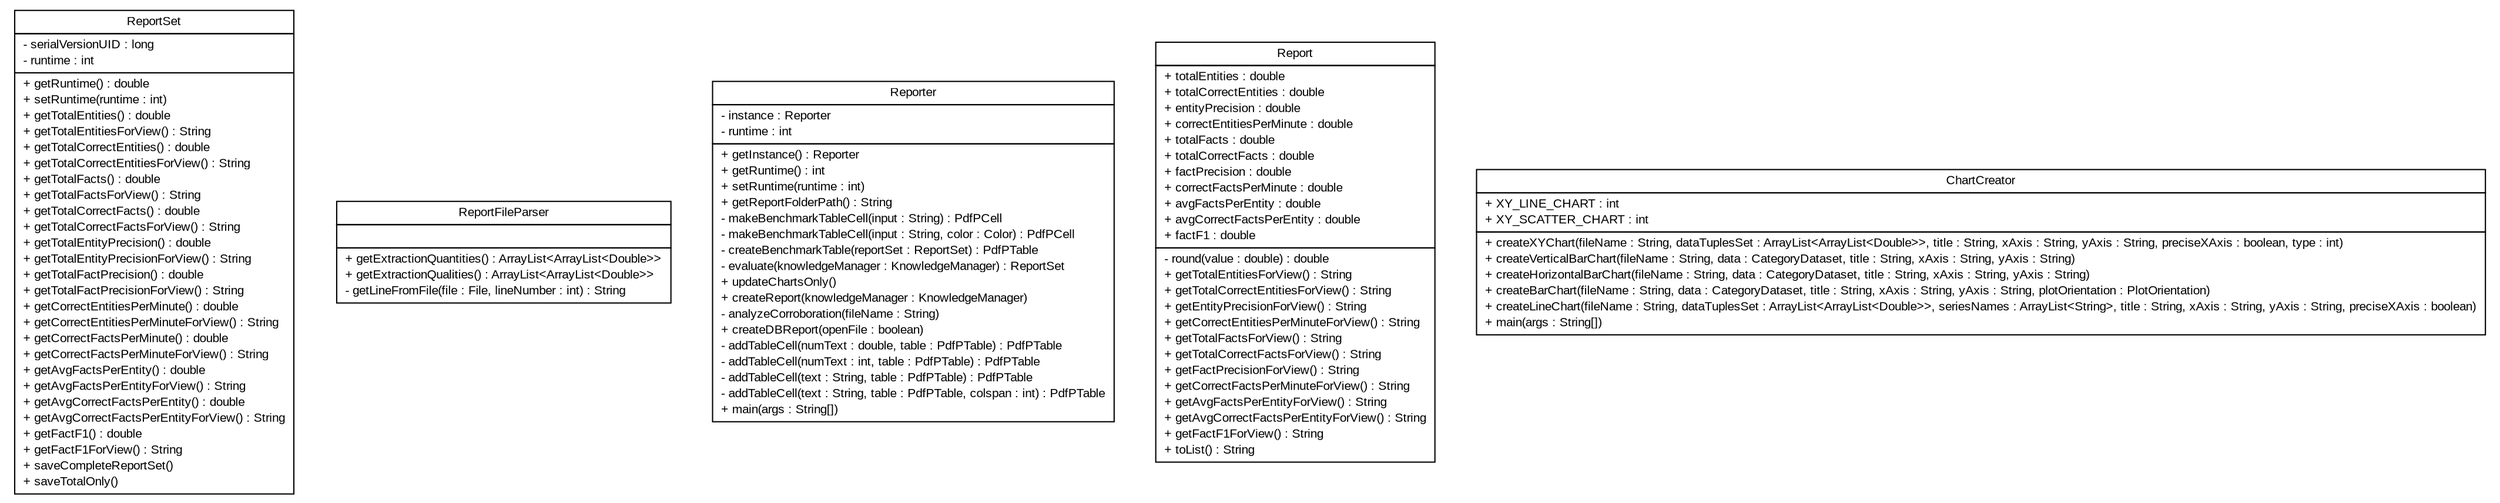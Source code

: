 #!/usr/local/bin/dot
#
# Class diagram 
# Generated by UMLGraph version 5.2 (http://www.umlgraph.org/)
#

digraph G {
	edge [fontname="arial",fontsize=10,labelfontname="arial",labelfontsize=10];
	node [fontname="arial",fontsize=10,shape=plaintext];
	nodesep=0.25;
	ranksep=0.5;
	// tud.iir.reporting.ReportSet
	c6494 [label=<<table title="tud.iir.reporting.ReportSet" border="0" cellborder="1" cellspacing="0" cellpadding="2" port="p" href="./ReportSet.html">
		<tr><td><table border="0" cellspacing="0" cellpadding="1">
<tr><td align="center" balign="center"> ReportSet </td></tr>
		</table></td></tr>
		<tr><td><table border="0" cellspacing="0" cellpadding="1">
<tr><td align="left" balign="left"> - serialVersionUID : long </td></tr>
<tr><td align="left" balign="left"> - runtime : int </td></tr>
		</table></td></tr>
		<tr><td><table border="0" cellspacing="0" cellpadding="1">
<tr><td align="left" balign="left"> + getRuntime() : double </td></tr>
<tr><td align="left" balign="left"> + setRuntime(runtime : int) </td></tr>
<tr><td align="left" balign="left"> + getTotalEntities() : double </td></tr>
<tr><td align="left" balign="left"> + getTotalEntitiesForView() : String </td></tr>
<tr><td align="left" balign="left"> + getTotalCorrectEntities() : double </td></tr>
<tr><td align="left" balign="left"> + getTotalCorrectEntitiesForView() : String </td></tr>
<tr><td align="left" balign="left"> + getTotalFacts() : double </td></tr>
<tr><td align="left" balign="left"> + getTotalFactsForView() : String </td></tr>
<tr><td align="left" balign="left"> + getTotalCorrectFacts() : double </td></tr>
<tr><td align="left" balign="left"> + getTotalCorrectFactsForView() : String </td></tr>
<tr><td align="left" balign="left"> + getTotalEntityPrecision() : double </td></tr>
<tr><td align="left" balign="left"> + getTotalEntityPrecisionForView() : String </td></tr>
<tr><td align="left" balign="left"> + getTotalFactPrecision() : double </td></tr>
<tr><td align="left" balign="left"> + getTotalFactPrecisionForView() : String </td></tr>
<tr><td align="left" balign="left"> + getCorrectEntitiesPerMinute() : double </td></tr>
<tr><td align="left" balign="left"> + getCorrectEntitiesPerMinuteForView() : String </td></tr>
<tr><td align="left" balign="left"> + getCorrectFactsPerMinute() : double </td></tr>
<tr><td align="left" balign="left"> + getCorrectFactsPerMinuteForView() : String </td></tr>
<tr><td align="left" balign="left"> + getAvgFactsPerEntity() : double </td></tr>
<tr><td align="left" balign="left"> + getAvgFactsPerEntityForView() : String </td></tr>
<tr><td align="left" balign="left"> + getAvgCorrectFactsPerEntity() : double </td></tr>
<tr><td align="left" balign="left"> + getAvgCorrectFactsPerEntityForView() : String </td></tr>
<tr><td align="left" balign="left"> + getFactF1() : double </td></tr>
<tr><td align="left" balign="left"> + getFactF1ForView() : String </td></tr>
<tr><td align="left" balign="left"> + saveCompleteReportSet() </td></tr>
<tr><td align="left" balign="left"> + saveTotalOnly() </td></tr>
		</table></td></tr>
		</table>>, fontname="arial", fontcolor="black", fontsize=10.0];
	// tud.iir.reporting.ReportFileParser
	c6495 [label=<<table title="tud.iir.reporting.ReportFileParser" border="0" cellborder="1" cellspacing="0" cellpadding="2" port="p" href="./ReportFileParser.html">
		<tr><td><table border="0" cellspacing="0" cellpadding="1">
<tr><td align="center" balign="center"> ReportFileParser </td></tr>
		</table></td></tr>
		<tr><td><table border="0" cellspacing="0" cellpadding="1">
<tr><td align="left" balign="left">  </td></tr>
		</table></td></tr>
		<tr><td><table border="0" cellspacing="0" cellpadding="1">
<tr><td align="left" balign="left"> + getExtractionQuantities() : ArrayList&lt;ArrayList&lt;Double&gt;&gt; </td></tr>
<tr><td align="left" balign="left"> + getExtractionQualities() : ArrayList&lt;ArrayList&lt;Double&gt;&gt; </td></tr>
<tr><td align="left" balign="left"> - getLineFromFile(file : File, lineNumber : int) : String </td></tr>
		</table></td></tr>
		</table>>, fontname="arial", fontcolor="black", fontsize=10.0];
	// tud.iir.reporting.Reporter
	c6496 [label=<<table title="tud.iir.reporting.Reporter" border="0" cellborder="1" cellspacing="0" cellpadding="2" port="p" href="./Reporter.html">
		<tr><td><table border="0" cellspacing="0" cellpadding="1">
<tr><td align="center" balign="center"> Reporter </td></tr>
		</table></td></tr>
		<tr><td><table border="0" cellspacing="0" cellpadding="1">
<tr><td align="left" balign="left"> - instance : Reporter </td></tr>
<tr><td align="left" balign="left"> - runtime : int </td></tr>
		</table></td></tr>
		<tr><td><table border="0" cellspacing="0" cellpadding="1">
<tr><td align="left" balign="left"> + getInstance() : Reporter </td></tr>
<tr><td align="left" balign="left"> + getRuntime() : int </td></tr>
<tr><td align="left" balign="left"> + setRuntime(runtime : int) </td></tr>
<tr><td align="left" balign="left"> + getReportFolderPath() : String </td></tr>
<tr><td align="left" balign="left"> - makeBenchmarkTableCell(input : String) : PdfPCell </td></tr>
<tr><td align="left" balign="left"> - makeBenchmarkTableCell(input : String, color : Color) : PdfPCell </td></tr>
<tr><td align="left" balign="left"> - createBenchmarkTable(reportSet : ReportSet) : PdfPTable </td></tr>
<tr><td align="left" balign="left"> - evaluate(knowledgeManager : KnowledgeManager) : ReportSet </td></tr>
<tr><td align="left" balign="left"> + updateChartsOnly() </td></tr>
<tr><td align="left" balign="left"> + createReport(knowledgeManager : KnowledgeManager) </td></tr>
<tr><td align="left" balign="left"> - analyzeCorroboration(fileName : String) </td></tr>
<tr><td align="left" balign="left"> + createDBReport(openFile : boolean) </td></tr>
<tr><td align="left" balign="left"> - addTableCell(numText : double, table : PdfPTable) : PdfPTable </td></tr>
<tr><td align="left" balign="left"> - addTableCell(numText : int, table : PdfPTable) : PdfPTable </td></tr>
<tr><td align="left" balign="left"> - addTableCell(text : String, table : PdfPTable) : PdfPTable </td></tr>
<tr><td align="left" balign="left"> - addTableCell(text : String, table : PdfPTable, colspan : int) : PdfPTable </td></tr>
<tr><td align="left" balign="left"> + main(args : String[]) </td></tr>
		</table></td></tr>
		</table>>, fontname="arial", fontcolor="black", fontsize=10.0];
	// tud.iir.reporting.Report
	c6497 [label=<<table title="tud.iir.reporting.Report" border="0" cellborder="1" cellspacing="0" cellpadding="2" port="p" href="./Report.html">
		<tr><td><table border="0" cellspacing="0" cellpadding="1">
<tr><td align="center" balign="center"> Report </td></tr>
		</table></td></tr>
		<tr><td><table border="0" cellspacing="0" cellpadding="1">
<tr><td align="left" balign="left"> + totalEntities : double </td></tr>
<tr><td align="left" balign="left"> + totalCorrectEntities : double </td></tr>
<tr><td align="left" balign="left"> + entityPrecision : double </td></tr>
<tr><td align="left" balign="left"> + correctEntitiesPerMinute : double </td></tr>
<tr><td align="left" balign="left"> + totalFacts : double </td></tr>
<tr><td align="left" balign="left"> + totalCorrectFacts : double </td></tr>
<tr><td align="left" balign="left"> + factPrecision : double </td></tr>
<tr><td align="left" balign="left"> + correctFactsPerMinute : double </td></tr>
<tr><td align="left" balign="left"> + avgFactsPerEntity : double </td></tr>
<tr><td align="left" balign="left"> + avgCorrectFactsPerEntity : double </td></tr>
<tr><td align="left" balign="left"> + factF1 : double </td></tr>
		</table></td></tr>
		<tr><td><table border="0" cellspacing="0" cellpadding="1">
<tr><td align="left" balign="left"> - round(value : double) : double </td></tr>
<tr><td align="left" balign="left"> + getTotalEntitiesForView() : String </td></tr>
<tr><td align="left" balign="left"> + getTotalCorrectEntitiesForView() : String </td></tr>
<tr><td align="left" balign="left"> + getEntityPrecisionForView() : String </td></tr>
<tr><td align="left" balign="left"> + getCorrectEntitiesPerMinuteForView() : String </td></tr>
<tr><td align="left" balign="left"> + getTotalFactsForView() : String </td></tr>
<tr><td align="left" balign="left"> + getTotalCorrectFactsForView() : String </td></tr>
<tr><td align="left" balign="left"> + getFactPrecisionForView() : String </td></tr>
<tr><td align="left" balign="left"> + getCorrectFactsPerMinuteForView() : String </td></tr>
<tr><td align="left" balign="left"> + getAvgFactsPerEntityForView() : String </td></tr>
<tr><td align="left" balign="left"> + getAvgCorrectFactsPerEntityForView() : String </td></tr>
<tr><td align="left" balign="left"> + getFactF1ForView() : String </td></tr>
<tr><td align="left" balign="left"> + toList() : String </td></tr>
		</table></td></tr>
		</table>>, fontname="arial", fontcolor="black", fontsize=10.0];
	// tud.iir.reporting.ChartCreator
	c6498 [label=<<table title="tud.iir.reporting.ChartCreator" border="0" cellborder="1" cellspacing="0" cellpadding="2" port="p" href="./ChartCreator.html">
		<tr><td><table border="0" cellspacing="0" cellpadding="1">
<tr><td align="center" balign="center"> ChartCreator </td></tr>
		</table></td></tr>
		<tr><td><table border="0" cellspacing="0" cellpadding="1">
<tr><td align="left" balign="left"> + XY_LINE_CHART : int </td></tr>
<tr><td align="left" balign="left"> + XY_SCATTER_CHART : int </td></tr>
		</table></td></tr>
		<tr><td><table border="0" cellspacing="0" cellpadding="1">
<tr><td align="left" balign="left"> + createXYChart(fileName : String, dataTuplesSet : ArrayList&lt;ArrayList&lt;Double&gt;&gt;, title : String, xAxis : String, yAxis : String, preciseXAxis : boolean, type : int) </td></tr>
<tr><td align="left" balign="left"> + createVerticalBarChart(fileName : String, data : CategoryDataset, title : String, xAxis : String, yAxis : String) </td></tr>
<tr><td align="left" balign="left"> + createHorizontalBarChart(fileName : String, data : CategoryDataset, title : String, xAxis : String, yAxis : String) </td></tr>
<tr><td align="left" balign="left"> + createBarChart(fileName : String, data : CategoryDataset, title : String, xAxis : String, yAxis : String, plotOrientation : PlotOrientation) </td></tr>
<tr><td align="left" balign="left"> + createLineChart(fileName : String, dataTuplesSet : ArrayList&lt;ArrayList&lt;Double&gt;&gt;, seriesNames : ArrayList&lt;String&gt;, title : String, xAxis : String, yAxis : String, preciseXAxis : boolean) </td></tr>
<tr><td align="left" balign="left"> + main(args : String[]) </td></tr>
		</table></td></tr>
		</table>>, fontname="arial", fontcolor="black", fontsize=10.0];
}


